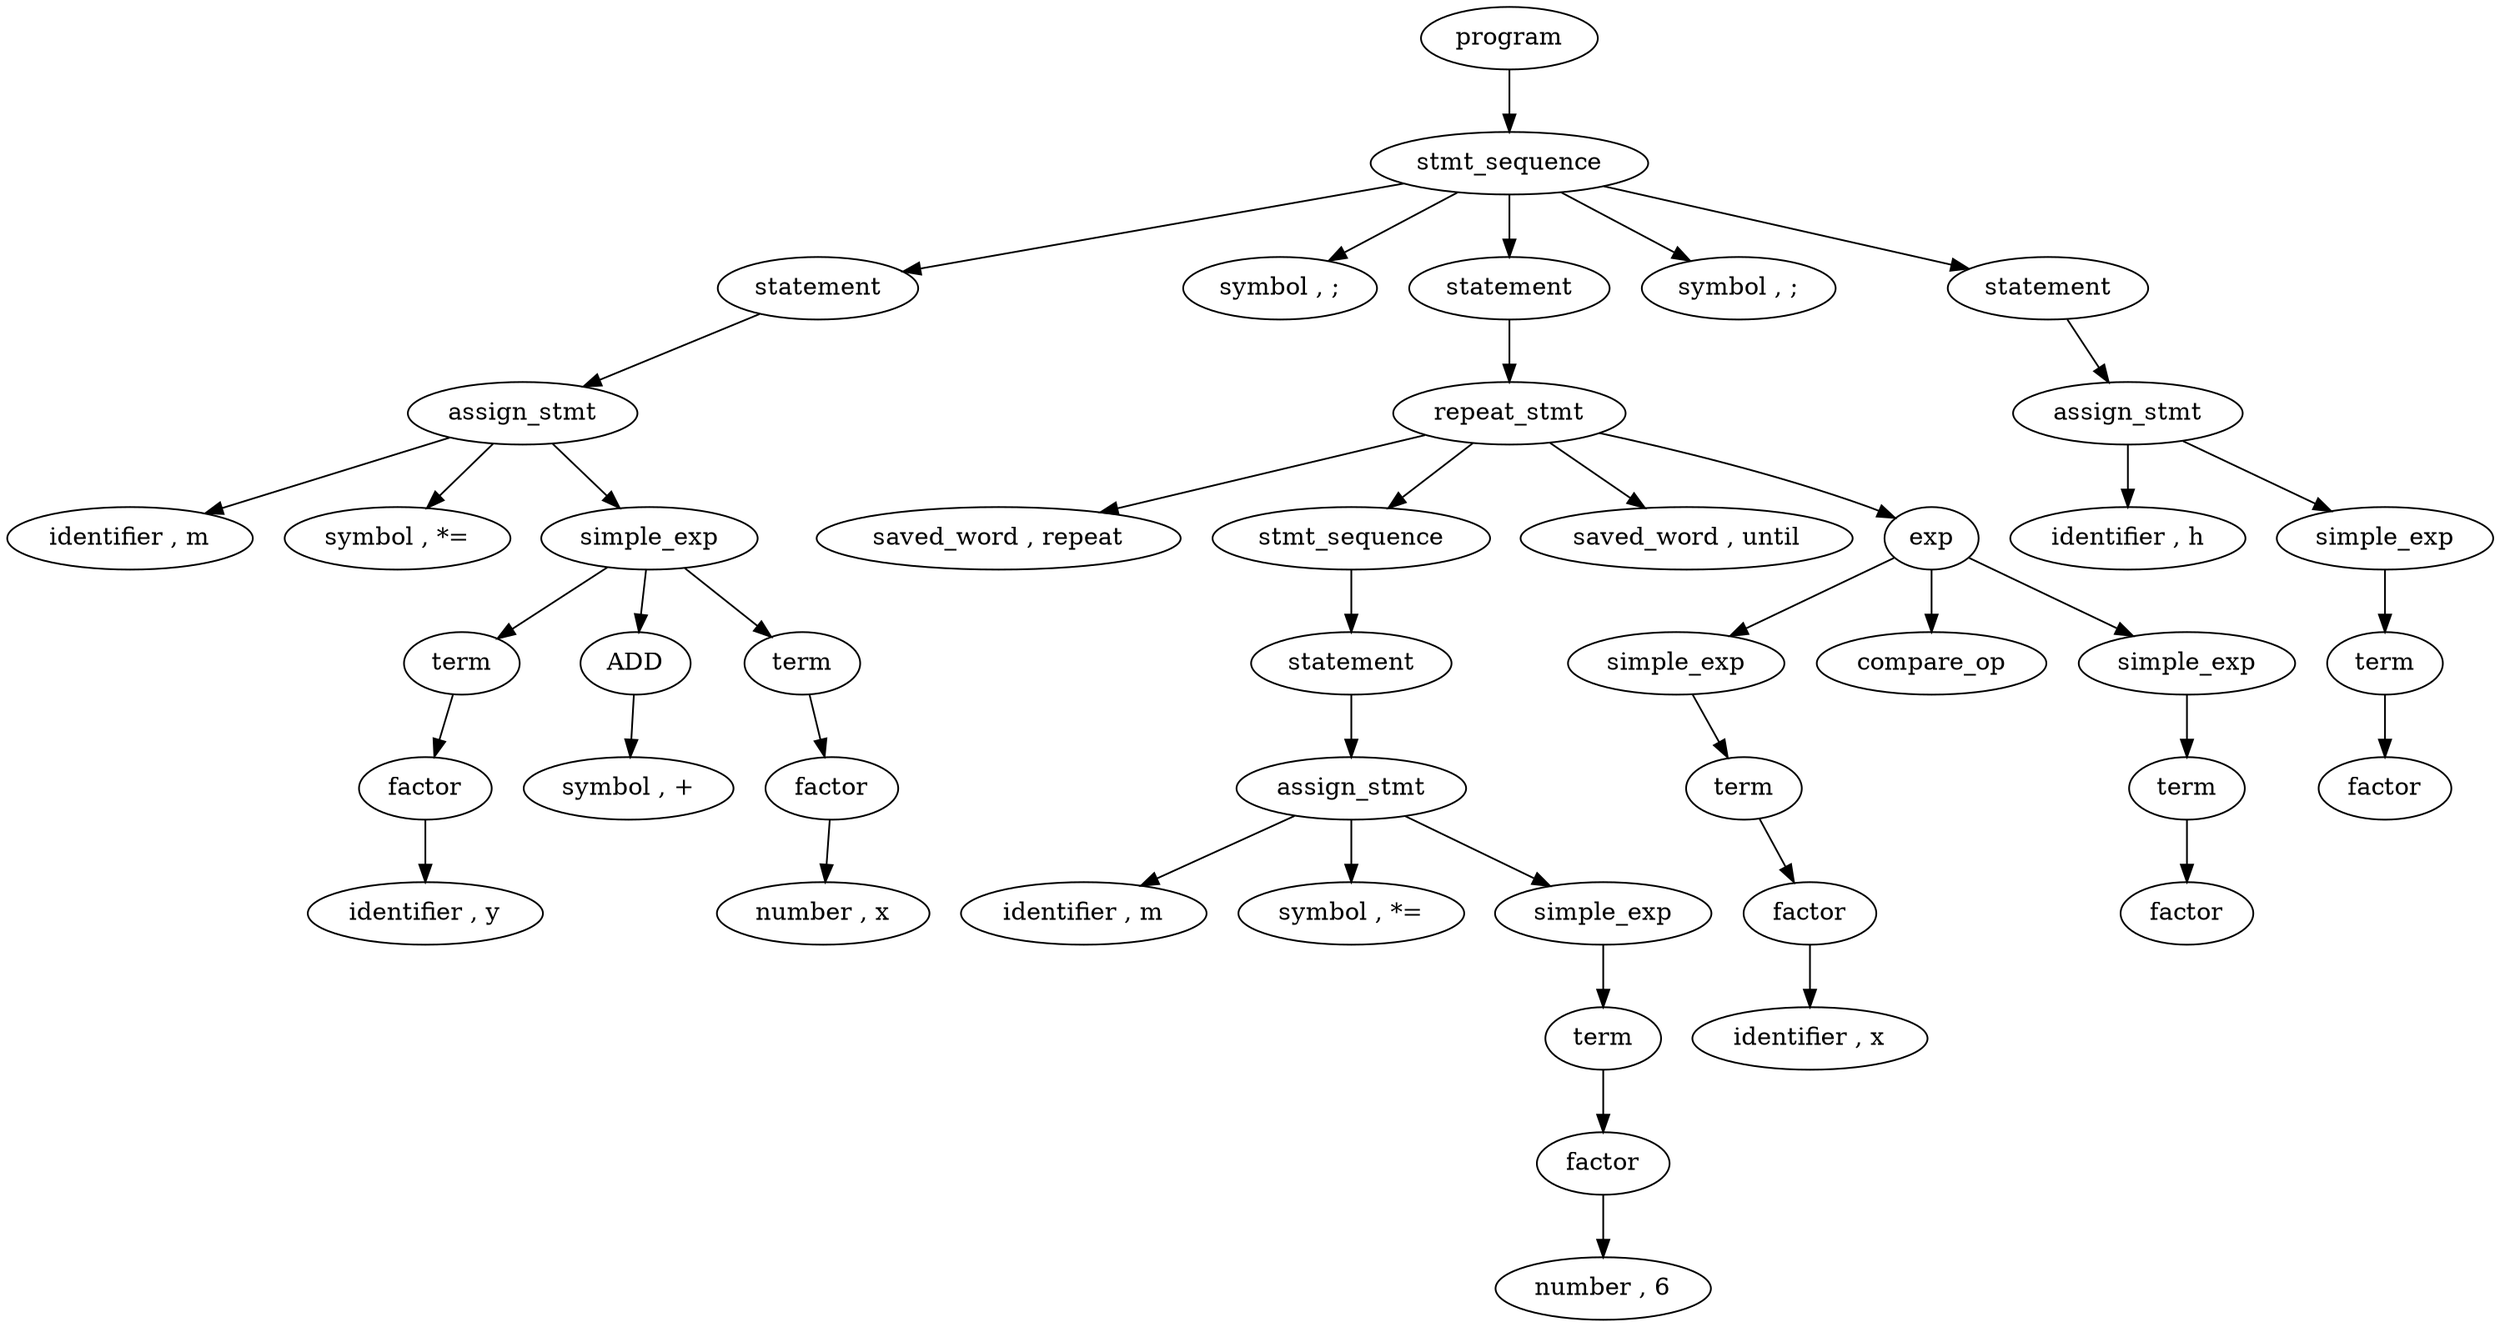 digraph G {
	1 [label=program]
	11 [label=stmt_sequence]
	1 -> 11
	111 [label=statement]
	11 -> 111
	1111 [label=assign_stmt]
	111 -> 1111
	11111 [label="identifier , m"]
	1111 -> 11111
	111111 [label="symbol , *="]
	1111 -> 111111
	1111111 [label=simple_exp]
	1111 -> 1111111
	11111111 [label=term]
	1111111 -> 11111111
	111111111 [label=factor]
	11111111 -> 111111111
	1111111111 [label="identifier , y"]
	111111111 -> 1111111111
	11111111111 [label=ADD]
	1111111 -> 11111111111
	111111111111 [label="symbol , +"]
	11111111111 -> 111111111111
	1111111111111 [label=term]
	1111111 -> 1111111111111
	11111111111111 [label=factor]
	1111111111111 -> 11111111111111
	111111111111111 [label="number , x"]
	11111111111111 -> 111111111111111
	1111111111111111 [label="symbol , ;"]
	11 -> 1111111111111111
	11111111111111111 [label=statement]
	11 -> 11111111111111111
	111111111111111111 [label=repeat_stmt]
	11111111111111111 -> 111111111111111111
	1111111111111111111 [label="saved_word , repeat"]
	111111111111111111 -> 1111111111111111111
	11111111111111111111 [label=stmt_sequence]
	111111111111111111 -> 11111111111111111111
	111111111111111111111 [label=statement]
	11111111111111111111 -> 111111111111111111111
	1111111111111111111111 [label=assign_stmt]
	111111111111111111111 -> 1111111111111111111111
	11111111111111111111111 [label="identifier , m"]
	1111111111111111111111 -> 11111111111111111111111
	111111111111111111111111 [label="symbol , *="]
	1111111111111111111111 -> 111111111111111111111111
	1111111111111111111111111 [label=simple_exp]
	1111111111111111111111 -> 1111111111111111111111111
	11111111111111111111111111 [label=term]
	1111111111111111111111111 -> 11111111111111111111111111
	111111111111111111111111111 [label=factor]
	11111111111111111111111111 -> 111111111111111111111111111
	1111111111111111111111111111 [label="number , 6"]
	111111111111111111111111111 -> 1111111111111111111111111111
	11111111111111111111111111111 [label="saved_word , until"]
	111111111111111111 -> 11111111111111111111111111111
	111111111111111111111111111111 [label=exp]
	111111111111111111 -> 111111111111111111111111111111
	1111111111111111111111111111111 [label=simple_exp]
	111111111111111111111111111111 -> 1111111111111111111111111111111
	11111111111111111111111111111111 [label=term]
	1111111111111111111111111111111 -> 11111111111111111111111111111111
	111111111111111111111111111111111 [label=factor]
	11111111111111111111111111111111 -> 111111111111111111111111111111111
	1111111111111111111111111111111111 [label="identifier , x"]
	111111111111111111111111111111111 -> 1111111111111111111111111111111111
	11111111111111111111111111111111111 [label=compare_op]
	111111111111111111111111111111 -> 11111111111111111111111111111111111
	111111111111111111111111111111111111 [label=simple_exp]
	111111111111111111111111111111 -> 111111111111111111111111111111111111
	1111111111111111111111111111111111111 [label=term]
	111111111111111111111111111111111111 -> 1111111111111111111111111111111111111
	11111111111111111111111111111111111111 [label=factor]
	1111111111111111111111111111111111111 -> 11111111111111111111111111111111111111
	111111111111111111111111111111111111111 [label="symbol , ;"]
	11 -> 111111111111111111111111111111111111111
	1111111111111111111111111111111111111111 [label=statement]
	11 -> 1111111111111111111111111111111111111111
	11111111111111111111111111111111111111111 [label=assign_stmt]
	1111111111111111111111111111111111111111 -> 11111111111111111111111111111111111111111
	111111111111111111111111111111111111111111 [label="identifier , h"]
	11111111111111111111111111111111111111111 -> 111111111111111111111111111111111111111111
	1111111111111111111111111111111111111111111 [label=simple_exp]
	11111111111111111111111111111111111111111 -> 1111111111111111111111111111111111111111111
	11111111111111111111111111111111111111111111 [label=term]
	1111111111111111111111111111111111111111111 -> 11111111111111111111111111111111111111111111
	111111111111111111111111111111111111111111111 [label=factor]
	11111111111111111111111111111111111111111111 -> 111111111111111111111111111111111111111111111
}
